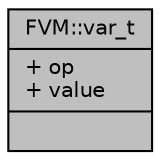 digraph "FVM::var_t"
{
  edge [fontname="Helvetica",fontsize="10",labelfontname="Helvetica",labelfontsize="10"];
  node [fontname="Helvetica",fontsize="10",shape=record];
  Node1 [label="{FVM::var_t\n|+ op\l+ value\l|}",height=0.2,width=0.4,color="black", fillcolor="grey75", style="filled", fontcolor="black"];
}
